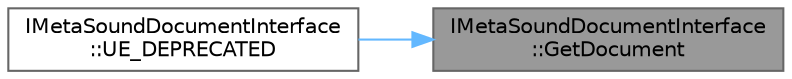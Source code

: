 digraph "IMetaSoundDocumentInterface::GetDocument"
{
 // INTERACTIVE_SVG=YES
 // LATEX_PDF_SIZE
  bgcolor="transparent";
  edge [fontname=Helvetica,fontsize=10,labelfontname=Helvetica,labelfontsize=10];
  node [fontname=Helvetica,fontsize=10,shape=box,height=0.2,width=0.4];
  rankdir="RL";
  Node1 [id="Node000001",label="IMetaSoundDocumentInterface\l::GetDocument",height=0.2,width=0.4,color="gray40", fillcolor="grey60", style="filled", fontcolor="black",tooltip=" "];
  Node1 -> Node2 [id="edge1_Node000001_Node000002",dir="back",color="steelblue1",style="solid",tooltip=" "];
  Node2 [id="Node000002",label="IMetaSoundDocumentInterface\l::UE_DEPRECATED",height=0.2,width=0.4,color="grey40", fillcolor="white", style="filled",URL="$dc/d72/classIMetaSoundDocumentInterface.html#a848987aa193fb6c660845b977e60a68f",tooltip=" "];
}
